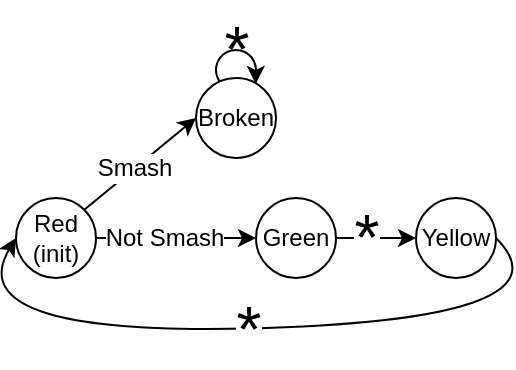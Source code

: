 <mxfile version="20.3.0" type="device"><diagram id="4HMT48O3TEsTqy9nGznV" name="Page-1"><mxGraphModel dx="713" dy="453" grid="1" gridSize="10" guides="1" tooltips="1" connect="1" arrows="1" fold="1" page="1" pageScale="1" pageWidth="850" pageHeight="1100" math="0" shadow="0"><root><mxCell id="0"/><mxCell id="1" parent="0"/><mxCell id="3KMjDi9vDqiUdaZrDriz-1" value="Red&lt;br&gt;(init)" style="ellipse;whiteSpace=wrap;html=1;aspect=fixed;" parent="1" vertex="1"><mxGeometry x="80" y="280" width="40" height="40" as="geometry"/></mxCell><mxCell id="3KMjDi9vDqiUdaZrDriz-2" value="Green" style="ellipse;whiteSpace=wrap;html=1;aspect=fixed;" parent="1" vertex="1"><mxGeometry x="200" y="280" width="40" height="40" as="geometry"/></mxCell><mxCell id="3KMjDi9vDqiUdaZrDriz-3" value="Yellow" style="ellipse;whiteSpace=wrap;html=1;aspect=fixed;" parent="1" vertex="1"><mxGeometry x="280" y="280" width="40" height="40" as="geometry"/></mxCell><mxCell id="3KMjDi9vDqiUdaZrDriz-4" value="" style="endArrow=classic;html=1;rounded=0;exitX=1;exitY=0.5;exitDx=0;exitDy=0;entryX=0;entryY=0.5;entryDx=0;entryDy=0;" parent="1" source="3KMjDi9vDqiUdaZrDriz-1" target="3KMjDi9vDqiUdaZrDriz-2" edge="1"><mxGeometry width="50" height="50" relative="1" as="geometry"><mxPoint x="270" y="380" as="sourcePoint"/><mxPoint x="320" y="330" as="targetPoint"/></mxGeometry></mxCell><mxCell id="Kg9P5geIsR1OXt68WQV5-3" value="Not Smash" style="edgeLabel;html=1;align=center;verticalAlign=middle;resizable=0;points=[];fontSize=12;" parent="3KMjDi9vDqiUdaZrDriz-4" vertex="1" connectable="0"><mxGeometry x="-0.25" relative="1" as="geometry"><mxPoint x="4" as="offset"/></mxGeometry></mxCell><mxCell id="3KMjDi9vDqiUdaZrDriz-6" value="" style="endArrow=classic;html=1;rounded=0;exitX=1;exitY=0.5;exitDx=0;exitDy=0;entryX=0;entryY=0.5;entryDx=0;entryDy=0;" parent="1" source="3KMjDi9vDqiUdaZrDriz-2" target="3KMjDi9vDqiUdaZrDriz-3" edge="1"><mxGeometry width="50" height="50" relative="1" as="geometry"><mxPoint x="270" y="380" as="sourcePoint"/><mxPoint x="320" y="330" as="targetPoint"/></mxGeometry></mxCell><mxCell id="5Vnrlj1RqQQu9UeF3AJX-2" value="*" style="edgeLabel;html=1;align=center;verticalAlign=middle;resizable=0;points=[];fontSize=32;" vertex="1" connectable="0" parent="3KMjDi9vDqiUdaZrDriz-6"><mxGeometry x="-0.275" relative="1" as="geometry"><mxPoint as="offset"/></mxGeometry></mxCell><mxCell id="3KMjDi9vDqiUdaZrDriz-7" value="" style="curved=1;endArrow=classic;html=1;rounded=0;exitX=1;exitY=0.5;exitDx=0;exitDy=0;entryX=0;entryY=0.5;entryDx=0;entryDy=0;" parent="1" source="3KMjDi9vDqiUdaZrDriz-3" target="3KMjDi9vDqiUdaZrDriz-1" edge="1"><mxGeometry width="50" height="50" relative="1" as="geometry"><mxPoint x="270" y="380" as="sourcePoint"/><mxPoint x="320" y="330" as="targetPoint"/><Array as="points"><mxPoint x="360" y="340"/><mxPoint x="50" y="350"/></Array></mxGeometry></mxCell><mxCell id="5Vnrlj1RqQQu9UeF3AJX-3" value="*" style="edgeLabel;html=1;align=center;verticalAlign=middle;resizable=0;points=[];fontSize=32;" vertex="1" connectable="0" parent="3KMjDi9vDqiUdaZrDriz-7"><mxGeometry x="0.038" relative="1" as="geometry"><mxPoint as="offset"/></mxGeometry></mxCell><mxCell id="p9is0ZUYE_Th3LQCv4Vl-1" value="Broken" style="ellipse;whiteSpace=wrap;html=1;aspect=fixed;fontSize=12;" parent="1" vertex="1"><mxGeometry x="170" y="220" width="40" height="40" as="geometry"/></mxCell><mxCell id="Kg9P5geIsR1OXt68WQV5-1" value="" style="endArrow=classic;html=1;rounded=0;fontSize=12;exitX=1;exitY=0;exitDx=0;exitDy=0;entryX=0;entryY=0.5;entryDx=0;entryDy=0;" parent="1" source="3KMjDi9vDqiUdaZrDriz-1" target="p9is0ZUYE_Th3LQCv4Vl-1" edge="1"><mxGeometry width="50" height="50" relative="1" as="geometry"><mxPoint x="250" y="350" as="sourcePoint"/><mxPoint x="300" y="300" as="targetPoint"/></mxGeometry></mxCell><mxCell id="Kg9P5geIsR1OXt68WQV5-2" value="Smash" style="edgeLabel;html=1;align=center;verticalAlign=middle;resizable=0;points=[];fontSize=12;" parent="Kg9P5geIsR1OXt68WQV5-1" vertex="1" connectable="0"><mxGeometry x="0.017" y="2" relative="1" as="geometry"><mxPoint x="-2" y="4" as="offset"/></mxGeometry></mxCell><mxCell id="O66YqLCQ56Dz-0JFN2-A-1" value="" style="verticalLabelPosition=bottom;verticalAlign=top;html=1;shape=mxgraph.basic.arc;startAngle=0.654;endAngle=0.274;" parent="1" vertex="1"><mxGeometry x="180" y="206" width="20" height="20" as="geometry"/></mxCell><mxCell id="O66YqLCQ56Dz-0JFN2-A-2" value="" style="endArrow=classic;html=1;rounded=0;" parent="1" edge="1"><mxGeometry width="50" height="50" relative="1" as="geometry"><mxPoint x="199.88" y="216" as="sourcePoint"/><mxPoint x="199.88" y="223" as="targetPoint"/></mxGeometry></mxCell><mxCell id="5Vnrlj1RqQQu9UeF3AJX-1" value="&lt;font style=&quot;font-size: 32px;&quot;&gt;*&lt;/font&gt;" style="text;html=1;align=center;verticalAlign=middle;resizable=0;points=[];autosize=1;strokeColor=none;fillColor=none;fontSize=32;" vertex="1" parent="1"><mxGeometry x="170" y="181" width="40" height="50" as="geometry"/></mxCell></root></mxGraphModel></diagram></mxfile>